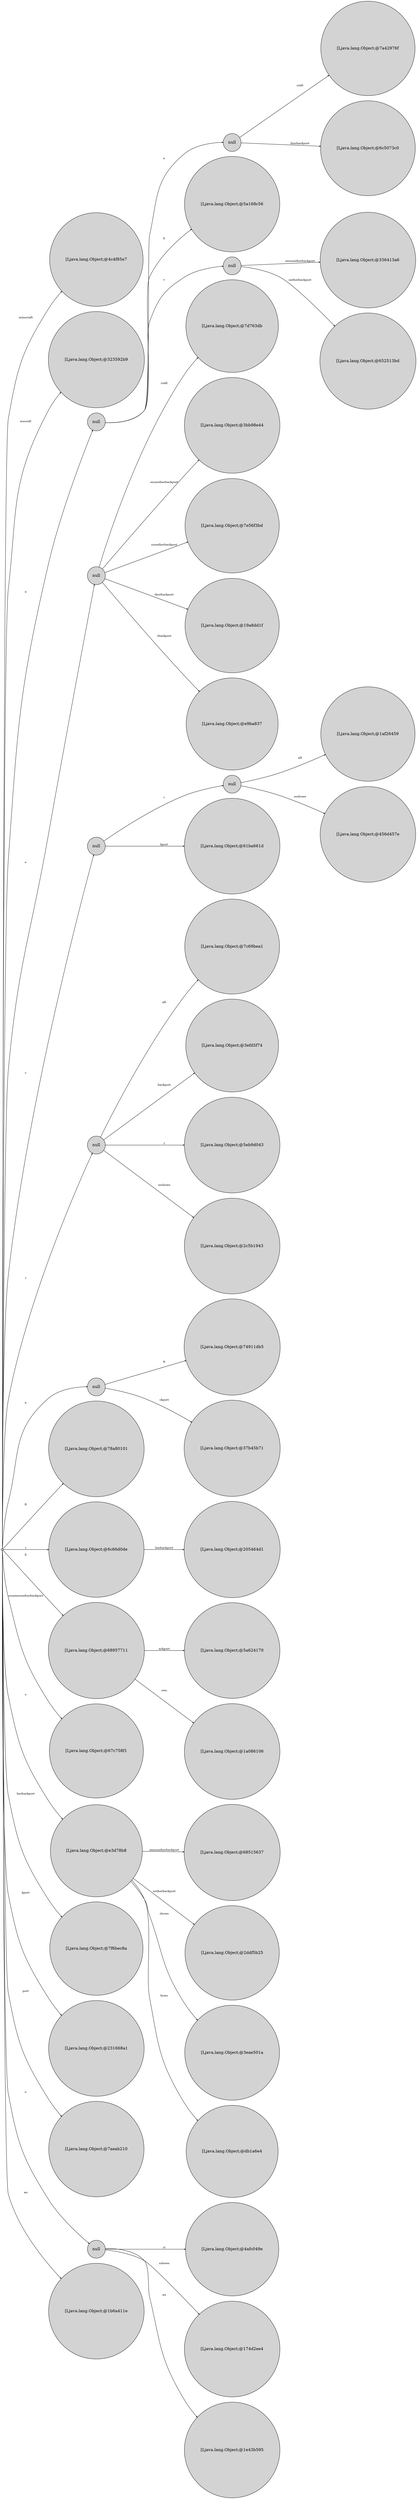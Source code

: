 digraph {
	rankdir = LR;
	ordering = out;
	edge [arrowsize=0.4,fontsize=10]
	node195BDACE [label="",style=filled,fillcolor=lightgrey,shape=circle,width=.1,height=.1];
//------leaves------
	node249B8890 [label="[Ljava.lang.Object;@4c4f85e7",shape=point,style=filled,fillcolor=lightgrey,shape=circle,width=.07,height=.07]
	node757FAB72 [label="[Ljava.lang.Object;@323592b9",shape=point,style=filled,fillcolor=lightgrey,shape=circle,width=.07,height=.07]
	node4A924367 [label="[Ljava.lang.Object;@7a42976f",shape=point,style=filled,fillcolor=lightgrey,shape=circle,width=.07,height=.07]
	node726E976E [label="[Ljava.lang.Object;@6c5073c0",shape=point,style=filled,fillcolor=lightgrey,shape=circle,width=.07,height=.07]
	node34018C56 [label="[Ljava.lang.Object;@5a168c56",shape=point,style=filled,fillcolor=lightgrey,shape=circle,width=.07,height=.07]
	node5C45B59D [label="[Ljava.lang.Object;@336413a6",shape=point,style=filled,fillcolor=lightgrey,shape=circle,width=.07,height=.07]
	nodeBBF4AA0 [label="[Ljava.lang.Object;@652513bd",shape=point,style=filled,fillcolor=lightgrey,shape=circle,width=.07,height=.07]
	node143DABD9 [label="[Ljava.lang.Object;@7d763db",shape=point,style=filled,fillcolor=lightgrey,shape=circle,width=.07,height=.07]
	node764CD3CB [label="[Ljava.lang.Object;@3bb98e44",shape=point,style=filled,fillcolor=lightgrey,shape=circle,width=.07,height=.07]
	node42A39989 [label="[Ljava.lang.Object;@7e56f3bd",shape=point,style=filled,fillcolor=lightgrey,shape=circle,width=.07,height=.07]
	node6E14B537 [label="[Ljava.lang.Object;@19a8dd1f",shape=point,style=filled,fillcolor=lightgrey,shape=circle,width=.07,height=.07]
	node47196072 [label="[Ljava.lang.Object;@e9ba837",shape=point,style=filled,fillcolor=lightgrey,shape=circle,width=.07,height=.07]
	node45ED09DE [label="[Ljava.lang.Object;@1af26459",shape=point,style=filled,fillcolor=lightgrey,shape=circle,width=.07,height=.07]
	node16E48D85 [label="[Ljava.lang.Object;@456d457e",shape=point,style=filled,fillcolor=lightgrey,shape=circle,width=.07,height=.07]
	node68E317F4 [label="[Ljava.lang.Object;@61ba661d",shape=point,style=filled,fillcolor=lightgrey,shape=circle,width=.07,height=.07]
	node5300570A [label="[Ljava.lang.Object;@7c69bea1",shape=point,style=filled,fillcolor=lightgrey,shape=circle,width=.07,height=.07]
	nodeC454A6F [label="[Ljava.lang.Object;@3efd5f74",shape=point,style=filled,fillcolor=lightgrey,shape=circle,width=.07,height=.07]
	node6F94F7A6 [label="[Ljava.lang.Object;@5eb9d043",shape=point,style=filled,fillcolor=lightgrey,shape=circle,width=.07,height=.07]
	node7809EFC9 [label="[Ljava.lang.Object;@2c5b1943",shape=point,style=filled,fillcolor=lightgrey,shape=circle,width=.07,height=.07]
	node64BAF2A9 [label="[Ljava.lang.Object;@74911db5",shape=point,style=filled,fillcolor=lightgrey,shape=circle,width=.07,height=.07]
	node43D1D349 [label="[Ljava.lang.Object;@37b45b71",shape=point,style=filled,fillcolor=lightgrey,shape=circle,width=.07,height=.07]
	node4A8C894 [label="[Ljava.lang.Object;@78a80101",shape=point,style=filled,fillcolor=lightgrey,shape=circle,width=.07,height=.07]
	node35AEDEC6 [label="[Ljava.lang.Object;@205464d1",shape=point,style=filled,fillcolor=lightgrey,shape=circle,width=.07,height=.07]
	node62FAF427 [label="[Ljava.lang.Object;@5a624170",shape=point,style=filled,fillcolor=lightgrey,shape=circle,width=.07,height=.07]
	node1979EC14 [label="[Ljava.lang.Object;@1a086106",shape=point,style=filled,fillcolor=lightgrey,shape=circle,width=.07,height=.07]
	node2F66E5AC [label="[Ljava.lang.Object;@67c758f1",shape=point,style=filled,fillcolor=lightgrey,shape=circle,width=.07,height=.07]
	node31880151 [label="[Ljava.lang.Object;@68515637",shape=point,style=filled,fillcolor=lightgrey,shape=circle,width=.07,height=.07]
	node70828514 [label="[Ljava.lang.Object;@2ddf5b25",shape=point,style=filled,fillcolor=lightgrey,shape=circle,width=.07,height=.07]
	node5C2C5546 [label="[Ljava.lang.Object;@3eae501a",shape=point,style=filled,fillcolor=lightgrey,shape=circle,width=.07,height=.07]
	node5A60D8FE [label="[Ljava.lang.Object;@db1a6e4",shape=point,style=filled,fillcolor=lightgrey,shape=circle,width=.07,height=.07]
	node33095471 [label="[Ljava.lang.Object;@7f6bec8a",shape=point,style=filled,fillcolor=lightgrey,shape=circle,width=.07,height=.07]
	node23907CB1 [label="[Ljava.lang.Object;@231668a1",shape=point,style=filled,fillcolor=lightgrey,shape=circle,width=.07,height=.07]
	node5A450A6E [label="[Ljava.lang.Object;@7aeab210",shape=point,style=filled,fillcolor=lightgrey,shape=circle,width=.07,height=.07]
	node5ABF2C08 [label="[Ljava.lang.Object;@4afc049e",shape=point,style=filled,fillcolor=lightgrey,shape=circle,width=.07,height=.07]
	node389871D5 [label="[Ljava.lang.Object;@174d2ee4",shape=point,style=filled,fillcolor=lightgrey,shape=circle,width=.07,height=.07]
	node34B19F69 [label="[Ljava.lang.Object;@1e43b595",shape=point,style=filled,fillcolor=lightgrey,shape=circle,width=.07,height=.07]
	node652E7951 [label="[Ljava.lang.Object;@1b6a411e",shape=point,style=filled,fillcolor=lightgrey,shape=circle,width=.07,height=.07]
//------internal nodes------
	node2398DFCD [label="null",style=filled,fillcolor=lightgrey,shape=circle,width=.07,height=.07]
	node20743936 [label="null",style=filled,fillcolor=lightgrey,shape=circle,width=.07,height=.07]
	node36863898 [label="null",style=filled,fillcolor=lightgrey,shape=circle,width=.07,height=.07]
	node7FADFDE7 [label="null",style=filled,fillcolor=lightgrey,shape=circle,width=.07,height=.07]
	node1AAE3368 [label="null",style=filled,fillcolor=lightgrey,shape=circle,width=.07,height=.07]
	node1B121482 [label="null",style=filled,fillcolor=lightgrey,shape=circle,width=.07,height=.07]
	node1CD7BD80 [label="null",style=filled,fillcolor=lightgrey,shape=circle,width=.07,height=.07]
	nodeC053938 [label="null",style=filled,fillcolor=lightgrey,shape=circle,width=.07,height=.07]
	node67DB6EA3 [label="[Ljava.lang.Object;@6c66d0de",style=filled,fillcolor=lightgrey,shape=circle,width=.07,height=.07]
	node4DFC5B6F [label="[Ljava.lang.Object;@68957711",style=filled,fillcolor=lightgrey,shape=circle,width=.07,height=.07]
	node5487A2D6 [label="[Ljava.lang.Object;@e3d78b8",style=filled,fillcolor=lightgrey,shape=circle,width=.07,height=.07]
	node21356D33 [label="null",style=filled,fillcolor=lightgrey,shape=circle,width=.07,height=.07]
//------edges------
	node195BDACE -> node249B8890 [label="minecraft",weight=10]
	node195BDACE -> node757FAB72 [label="inecraft",weight=10]
	node195BDACE -> node2398DFCD [label="n",weight=10]
	node2398DFCD -> node20743936 [label="e",weight=10]
	node20743936 -> node4A924367 [label="craft",weight=10]
	node20743936 -> node726E976E [label="therbackport",weight=10]
	node2398DFCD -> node34018C56 [label="b",weight=10]
	node2398DFCD -> node36863898 [label="s",weight=10]
	node36863898 -> node5C45B59D [label="eensnetherbackport",weight=10]
	node36863898 -> nodeBBF4AA0 [label="netherbackport",weight=10]
	node195BDACE -> node7FADFDE7 [label="e",weight=10]
	node7FADFDE7 -> node143DABD9 [label="craft",weight=10]
	node7FADFDE7 -> node764CD3CB [label="ensnetherbackport",weight=10]
	node7FADFDE7 -> node42A39989 [label="nsnetherbackport",weight=10]
	node7FADFDE7 -> node6E14B537 [label="therbackport",weight=10]
	node7FADFDE7 -> node47196072 [label="rbackport",weight=10]
	node195BDACE -> node1AAE3368 [label="c",weight=10]
	node1AAE3368 -> node1B121482 [label="r",weight=10]
	node1B121482 -> node45ED09DE [label="aft",weight=10]
	node1B121482 -> node16E48D85 [label="ossbows",weight=10]
	node1AAE3368 -> node68E317F4 [label="kport",weight=10]
	node195BDACE -> node1CD7BD80 [label="r",weight=10]
	node1CD7BD80 -> node5300570A [label="aft",weight=10]
	node1CD7BD80 -> nodeC454A6F [label="backport",weight=10]
	node1CD7BD80 -> node6F94F7A6 [label="t",weight=10]
	node1CD7BD80 -> node7809EFC9 [label="ossbows",weight=10]
	node195BDACE -> nodeC053938 [label="a",weight=10]
	nodeC053938 -> node64BAF2A9 [label="ft",weight=10]
	nodeC053938 -> node43D1D349 [label="ckport",weight=10]
	node195BDACE -> node4A8C894 [label="ft",weight=10]
	node195BDACE -> node67DB6EA3 [label="t",weight=10]
	node67DB6EA3 -> node35AEDEC6 [label="herbackport",weight=10]
	node195BDACE -> node4DFC5B6F [label="b",weight=10]
	node4DFC5B6F -> node62FAF427 [label="ackport",weight=10]
	node4DFC5B6F -> node1979EC14 [label="ows",weight=10]
	node195BDACE -> node2F66E5AC [label="unseensnetherbackport",weight=10]
	node195BDACE -> node5487A2D6 [label="s",weight=10]
	node5487A2D6 -> node31880151 [label="eensnetherbackport",weight=10]
	node5487A2D6 -> node70828514 [label="netherbackport",weight=10]
	node5487A2D6 -> node5C2C5546 [label="sbows",weight=10]
	node5487A2D6 -> node5A60D8FE [label="bows",weight=10]
	node195BDACE -> node33095471 [label="herbackport",weight=10]
	node195BDACE -> node23907CB1 [label="kport",weight=10]
	node195BDACE -> node5A450A6E [label="port",weight=10]
	node195BDACE -> node21356D33 [label="o",weight=10]
	node21356D33 -> node5ABF2C08 [label="rt",weight=10]
	node21356D33 -> node389871D5 [label="ssbows",weight=10]
	node21356D33 -> node34B19F69 [label="ws",weight=10]
	node195BDACE -> node652E7951 [label="ws",weight=10]
}
